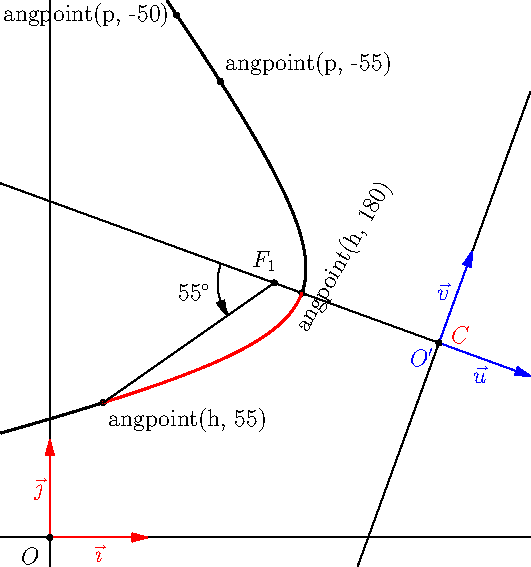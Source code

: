 import geometry;
size(10cm);

point C=(4,2);
dot("$C$",C,E+NE,red);

hyperbola h=hyperbola(C,1.5,1,-20);
draw(h, linewidth(bp));

coordsys R=currentcoordsys;
show(R);

coordsys Rp=canonicalcartesiansystem(h);
show(Label("$O'$",align=SW,blue), Label("$\vec{u}$",blue), Label("$\vec{v}$",blue), Rp, ipen=blue);

/*<asyxml><view file="modules/geometry.asy" type="point" signature="angpoint(explicit hyperbola,real,polarconicroutine)"/></asyxml>*/
dot(rotate(60)*"angpoint(h, 180)",angpoint(h,180),E);

/*<asyxml><view file="modules/geometry.asy" type="point" signature="point(hyperbola,abscissa)"/></asyxml>*/
point P=point(h,angabscissa(55));
// point(h,angbscissa(0.5)) can be replaced by angpoint(h,0.5)
dot("angpoint(h, 55)",P,SE);

/*<asyxml><view file="modules/geometry.asy" type="path" signature="arcfromfocus(conic,real,real,int,bool)"/></asyxml>*/
draw(arcfromfocus(h,55,180), bp+red);

segment s=segment(h.F1,P);
draw(s);
dot("$F_1$",h.F1,N+NW);
line l=line(h.F1,h.F1-Rp.i);
markangle("$55^\circ$",l,(line)s,Arrow);

dot("angpoint(p, -50)",angpoint(h,-50),W);
dot("angpoint(p, -55)",angpoint(h,-55),NE);